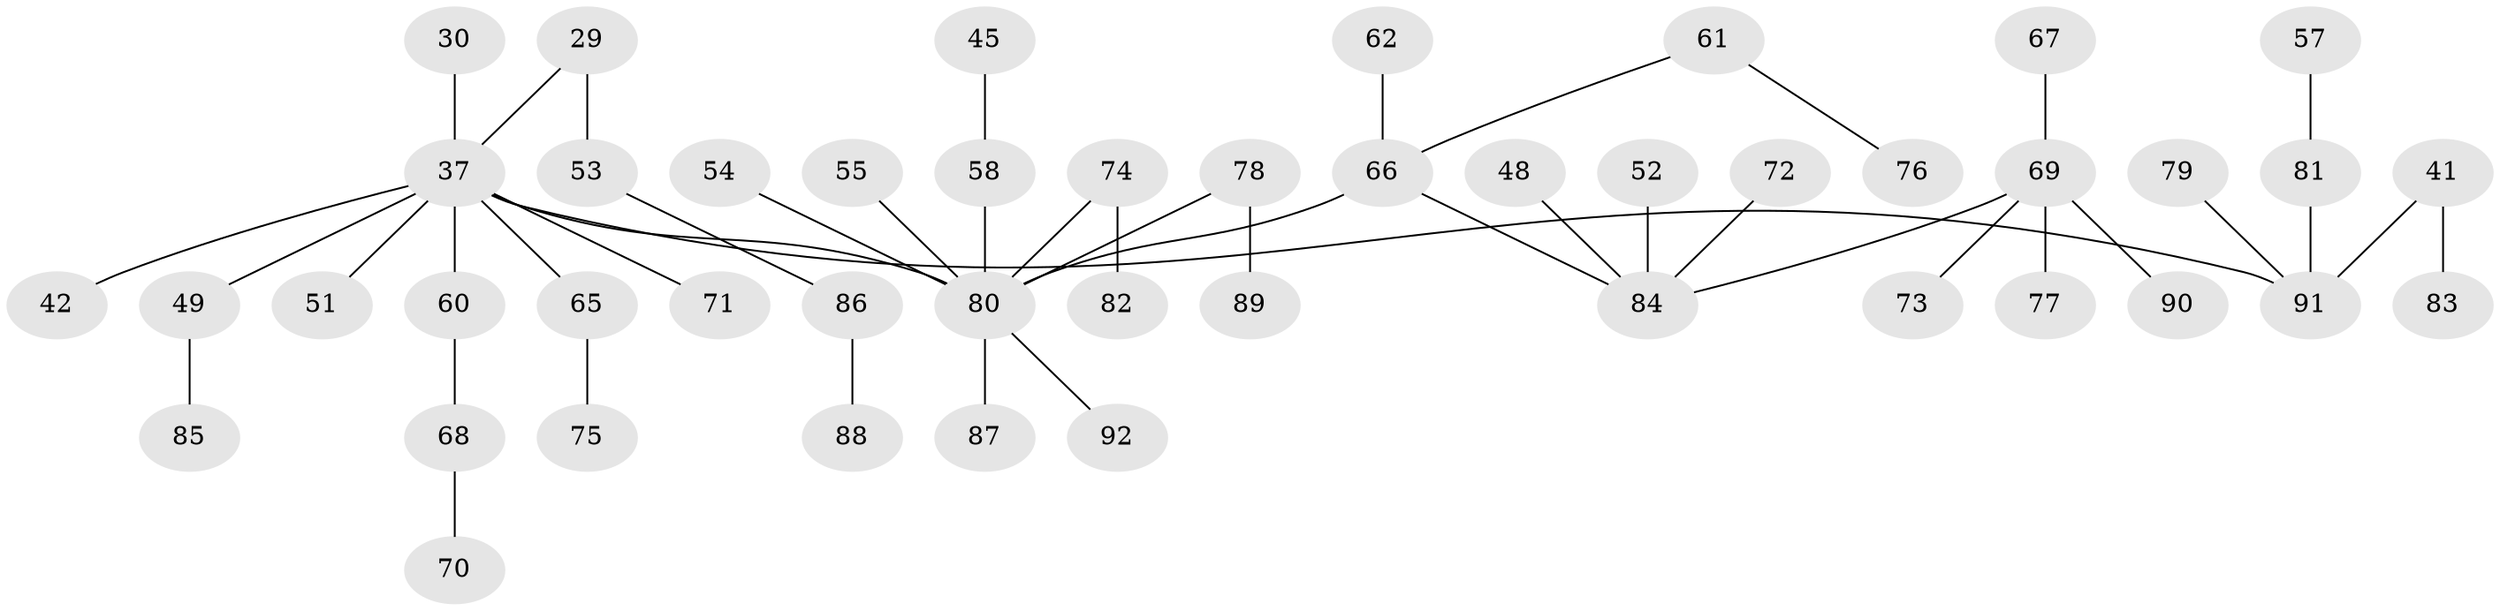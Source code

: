 // original degree distribution, {8: 0.010869565217391304, 7: 0.010869565217391304, 5: 0.043478260869565216, 1: 0.4673913043478261, 2: 0.2717391304347826, 3: 0.1956521739130435}
// Generated by graph-tools (version 1.1) at 2025/52/03/09/25 04:52:55]
// undirected, 46 vertices, 45 edges
graph export_dot {
graph [start="1"]
  node [color=gray90,style=filled];
  29;
  30;
  37 [super="+16+22+24"];
  41 [super="+34+39"];
  42;
  45;
  48;
  49;
  51;
  52;
  53;
  54;
  55;
  57;
  58 [super="+40"];
  60 [super="+32"];
  61;
  62;
  65 [super="+35"];
  66 [super="+6"];
  67;
  68;
  69 [super="+63"];
  70;
  71;
  72;
  73;
  74;
  75;
  76;
  77;
  78;
  79;
  80 [super="+3+10+17+64"];
  81 [super="+38"];
  82;
  83;
  84 [super="+21+36"];
  85;
  86;
  87;
  88;
  89;
  90;
  91 [super="+20"];
  92;
  29 -- 53;
  29 -- 37;
  30 -- 37;
  37 -- 71;
  37 -- 42;
  37 -- 80;
  37 -- 49;
  37 -- 51;
  37 -- 91;
  37 -- 65;
  37 -- 60;
  41 -- 83;
  41 -- 91;
  45 -- 58;
  48 -- 84;
  49 -- 85;
  52 -- 84;
  53 -- 86;
  54 -- 80;
  55 -- 80;
  57 -- 81;
  58 -- 80;
  60 -- 68;
  61 -- 76;
  61 -- 66;
  62 -- 66;
  65 -- 75;
  66 -- 80;
  66 -- 84;
  67 -- 69;
  68 -- 70;
  69 -- 77;
  69 -- 84;
  69 -- 73;
  69 -- 90;
  72 -- 84;
  74 -- 82;
  74 -- 80;
  78 -- 89;
  78 -- 80;
  79 -- 91;
  80 -- 92;
  80 -- 87;
  81 -- 91;
  86 -- 88;
}
